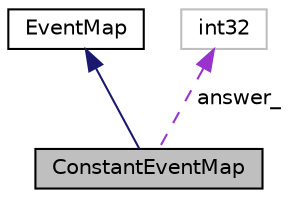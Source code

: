 digraph "ConstantEventMap"
{
  edge [fontname="Helvetica",fontsize="10",labelfontname="Helvetica",labelfontsize="10"];
  node [fontname="Helvetica",fontsize="10",shape=record];
  Node2 [label="ConstantEventMap",height=0.2,width=0.4,color="black", fillcolor="grey75", style="filled", fontcolor="black"];
  Node3 -> Node2 [dir="back",color="midnightblue",fontsize="10",style="solid",fontname="Helvetica"];
  Node3 [label="EventMap",height=0.2,width=0.4,color="black", fillcolor="white", style="filled",URL="$classkaldi_1_1EventMap.html",tooltip="A class that is capable of representing a generic mapping from EventType (which is a vector of (key..."];
  Node4 -> Node2 [dir="back",color="darkorchid3",fontsize="10",style="dashed",label=" answer_" ,fontname="Helvetica"];
  Node4 [label="int32",height=0.2,width=0.4,color="grey75", fillcolor="white", style="filled"];
}
